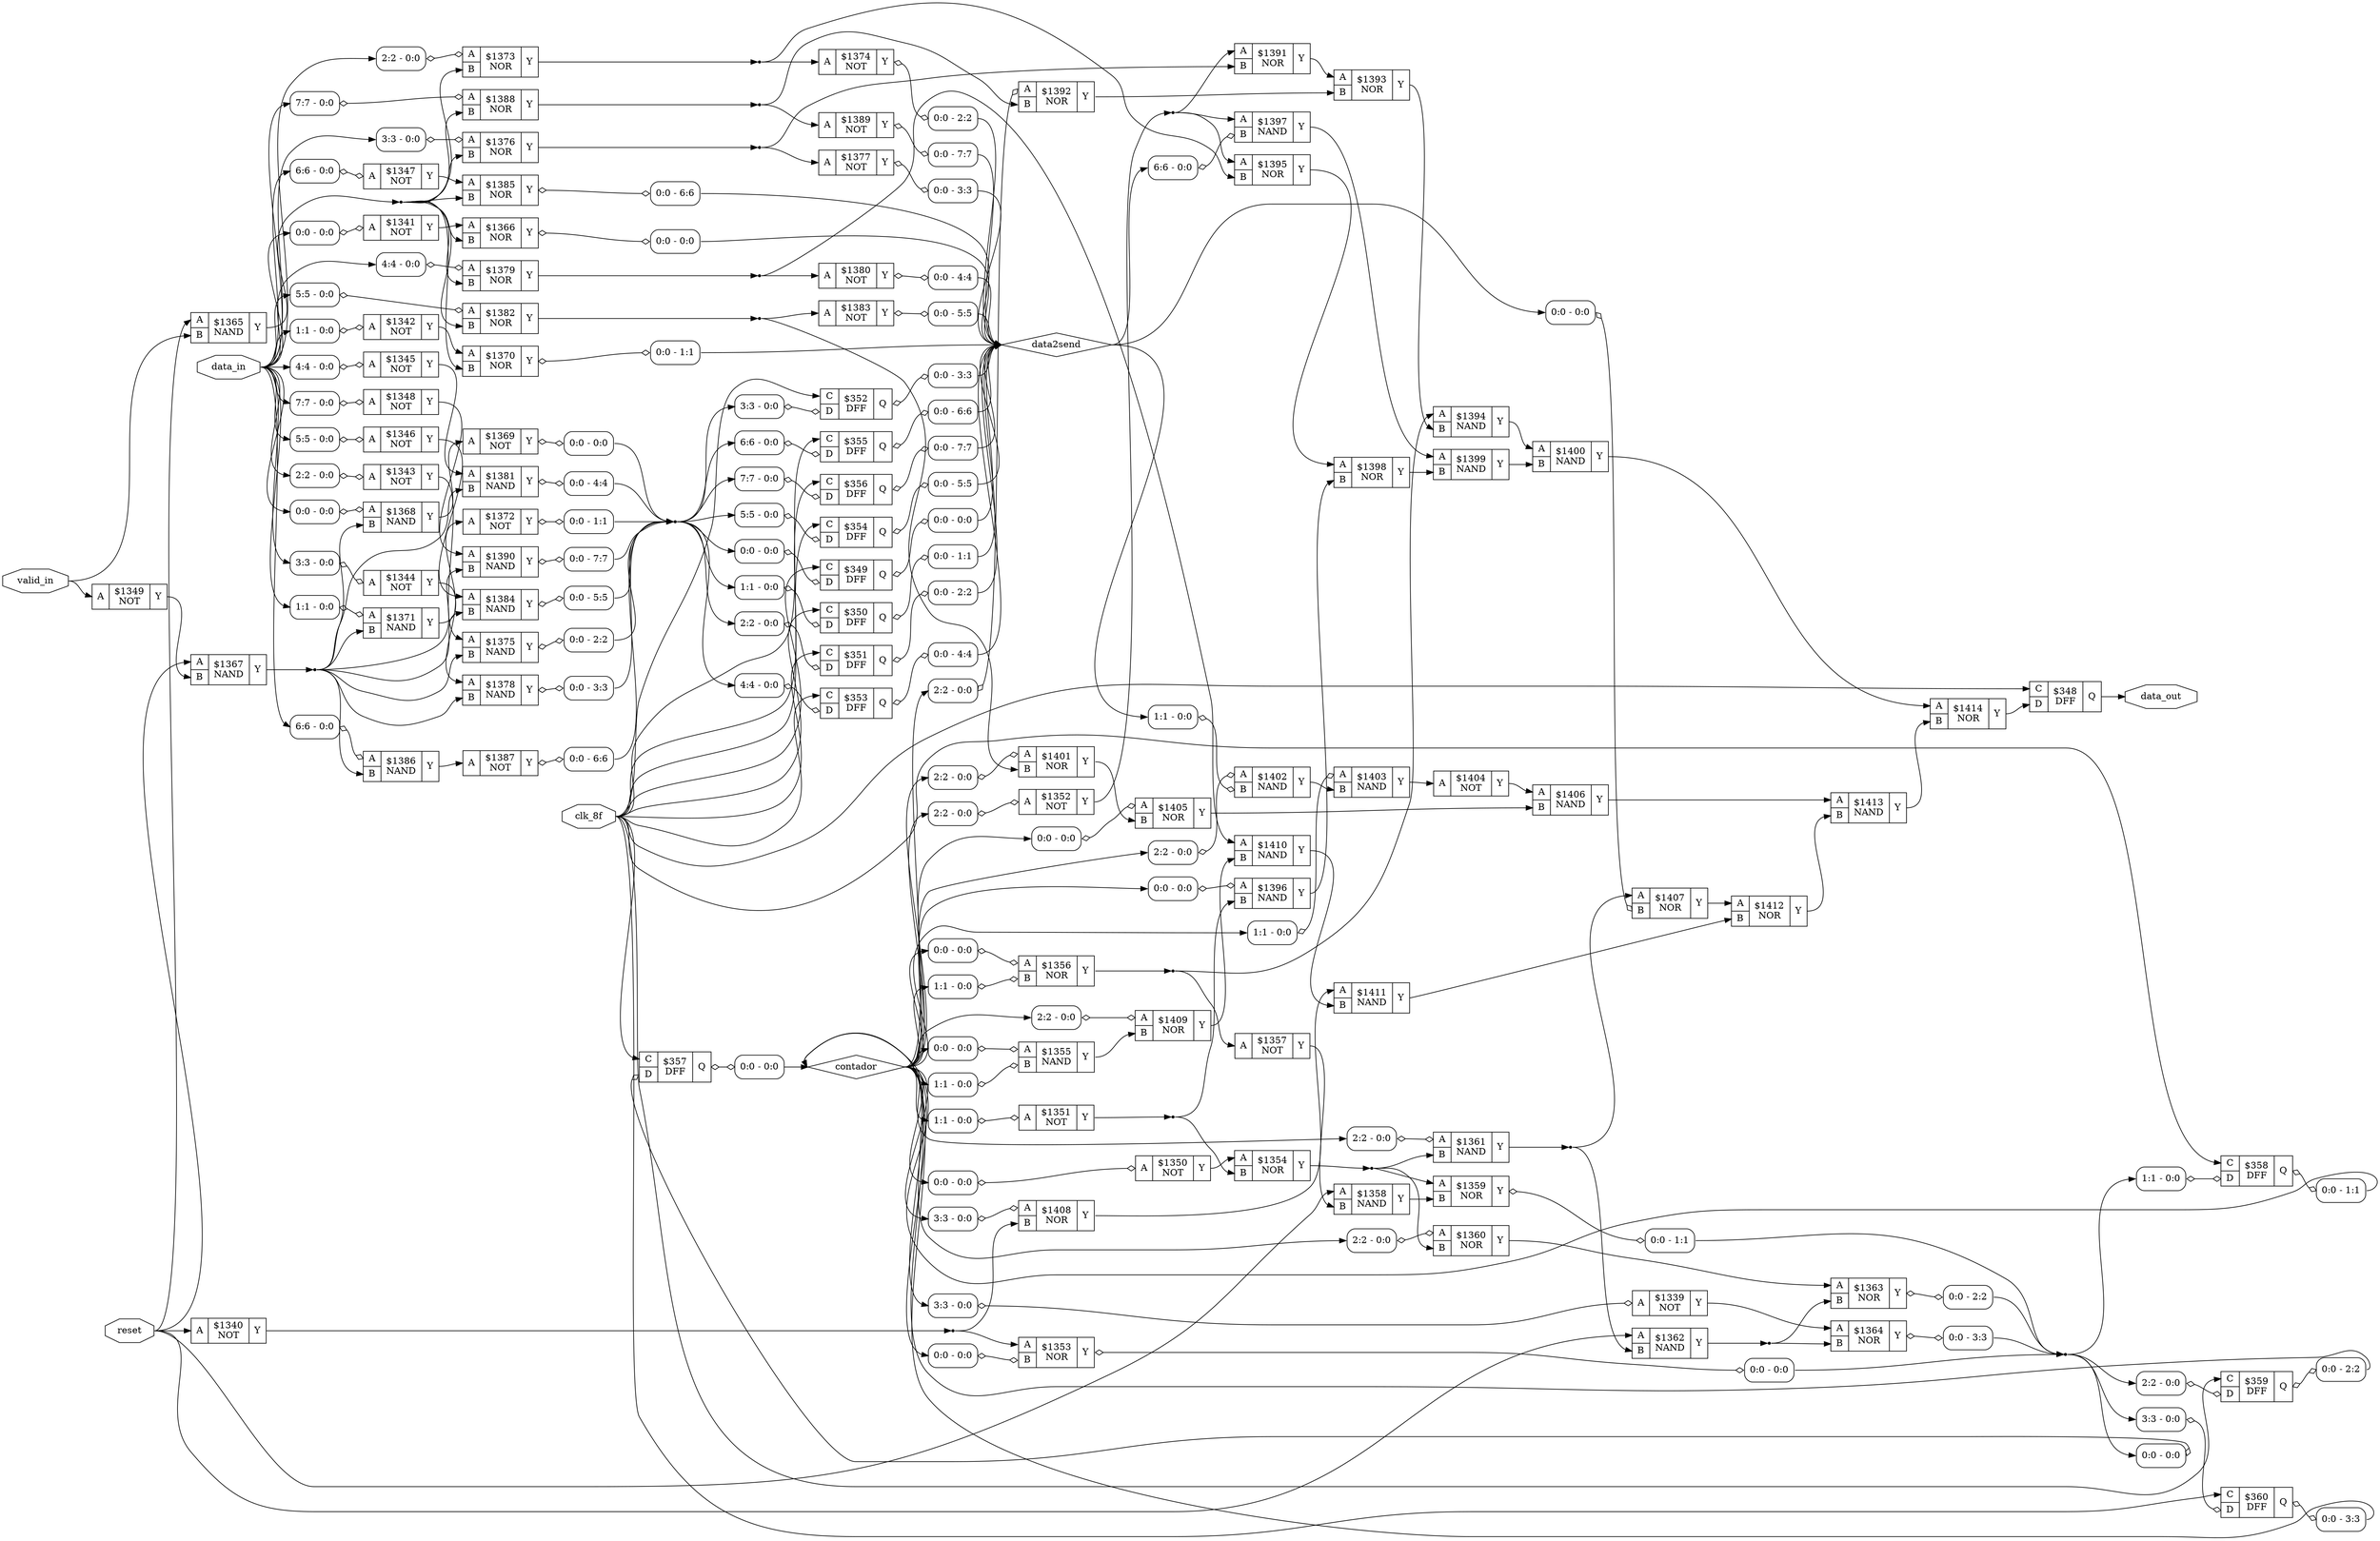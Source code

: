 digraph "partoserial" {
rankdir="LR";
remincross=true;
n59 [ shape=octagon, label="clk_8f", color="black", fontcolor="black" ];
n60 [ shape=diamond, label="contador", color="black", fontcolor="black" ];
n61 [ shape=diamond, label="data2send", color="black", fontcolor="black" ];
n62 [ shape=octagon, label="data_in", color="black", fontcolor="black" ];
n63 [ shape=octagon, label="data_out", color="black", fontcolor="black" ];
n64 [ shape=octagon, label="reset", color="black", fontcolor="black" ];
n65 [ shape=octagon, label="valid_in", color="black", fontcolor="black" ];
c68 [ shape=record, label="{{<p66> A}|$1339\nNOT|{<p67> Y}}" ];
x0 [ shape=record, style=rounded, label="<s0> 3:3 - 0:0 " ];
x0:e -> c68:p66:w [arrowhead=odiamond, arrowtail=odiamond, dir=both, color="black", label=""];
c69 [ shape=record, label="{{<p66> A}|$1340\nNOT|{<p67> Y}}" ];
c70 [ shape=record, label="{{<p66> A}|$1341\nNOT|{<p67> Y}}" ];
x1 [ shape=record, style=rounded, label="<s0> 0:0 - 0:0 " ];
x1:e -> c70:p66:w [arrowhead=odiamond, arrowtail=odiamond, dir=both, color="black", label=""];
c71 [ shape=record, label="{{<p66> A}|$1342\nNOT|{<p67> Y}}" ];
x2 [ shape=record, style=rounded, label="<s0> 1:1 - 0:0 " ];
x2:e -> c71:p66:w [arrowhead=odiamond, arrowtail=odiamond, dir=both, color="black", label=""];
c72 [ shape=record, label="{{<p66> A}|$1343\nNOT|{<p67> Y}}" ];
x3 [ shape=record, style=rounded, label="<s0> 2:2 - 0:0 " ];
x3:e -> c72:p66:w [arrowhead=odiamond, arrowtail=odiamond, dir=both, color="black", label=""];
c73 [ shape=record, label="{{<p66> A}|$1344\nNOT|{<p67> Y}}" ];
x4 [ shape=record, style=rounded, label="<s0> 3:3 - 0:0 " ];
x4:e -> c73:p66:w [arrowhead=odiamond, arrowtail=odiamond, dir=both, color="black", label=""];
c74 [ shape=record, label="{{<p66> A}|$1345\nNOT|{<p67> Y}}" ];
x5 [ shape=record, style=rounded, label="<s0> 4:4 - 0:0 " ];
x5:e -> c74:p66:w [arrowhead=odiamond, arrowtail=odiamond, dir=both, color="black", label=""];
c75 [ shape=record, label="{{<p66> A}|$1346\nNOT|{<p67> Y}}" ];
x6 [ shape=record, style=rounded, label="<s0> 5:5 - 0:0 " ];
x6:e -> c75:p66:w [arrowhead=odiamond, arrowtail=odiamond, dir=both, color="black", label=""];
c76 [ shape=record, label="{{<p66> A}|$1347\nNOT|{<p67> Y}}" ];
x7 [ shape=record, style=rounded, label="<s0> 6:6 - 0:0 " ];
x7:e -> c76:p66:w [arrowhead=odiamond, arrowtail=odiamond, dir=both, color="black", label=""];
c77 [ shape=record, label="{{<p66> A}|$1348\nNOT|{<p67> Y}}" ];
x8 [ shape=record, style=rounded, label="<s0> 7:7 - 0:0 " ];
x8:e -> c77:p66:w [arrowhead=odiamond, arrowtail=odiamond, dir=both, color="black", label=""];
c78 [ shape=record, label="{{<p66> A}|$1349\nNOT|{<p67> Y}}" ];
c79 [ shape=record, label="{{<p66> A}|$1350\nNOT|{<p67> Y}}" ];
x9 [ shape=record, style=rounded, label="<s0> 0:0 - 0:0 " ];
x9:e -> c79:p66:w [arrowhead=odiamond, arrowtail=odiamond, dir=both, color="black", label=""];
c80 [ shape=record, label="{{<p66> A}|$1351\nNOT|{<p67> Y}}" ];
x10 [ shape=record, style=rounded, label="<s0> 1:1 - 0:0 " ];
x10:e -> c80:p66:w [arrowhead=odiamond, arrowtail=odiamond, dir=both, color="black", label=""];
c81 [ shape=record, label="{{<p66> A}|$1352\nNOT|{<p67> Y}}" ];
x11 [ shape=record, style=rounded, label="<s0> 2:2 - 0:0 " ];
x11:e -> c81:p66:w [arrowhead=odiamond, arrowtail=odiamond, dir=both, color="black", label=""];
c83 [ shape=record, label="{{<p66> A|<p82> B}|$1353\nNOR|{<p67> Y}}" ];
x12 [ shape=record, style=rounded, label="<s0> 0:0 - 0:0 " ];
x12:e -> c83:p82:w [arrowhead=odiamond, arrowtail=odiamond, dir=both, color="black", label=""];
x13 [ shape=record, style=rounded, label="<s0> 0:0 - 0:0 " ];
c83:p67:e -> x13:w [arrowhead=odiamond, arrowtail=odiamond, dir=both, color="black", label=""];
c84 [ shape=record, label="{{<p66> A|<p82> B}|$1354\nNOR|{<p67> Y}}" ];
c85 [ shape=record, label="{{<p66> A|<p82> B}|$1355\nNAND|{<p67> Y}}" ];
x14 [ shape=record, style=rounded, label="<s0> 0:0 - 0:0 " ];
x14:e -> c85:p66:w [arrowhead=odiamond, arrowtail=odiamond, dir=both, color="black", label=""];
x15 [ shape=record, style=rounded, label="<s0> 1:1 - 0:0 " ];
x15:e -> c85:p82:w [arrowhead=odiamond, arrowtail=odiamond, dir=both, color="black", label=""];
c86 [ shape=record, label="{{<p66> A|<p82> B}|$1356\nNOR|{<p67> Y}}" ];
x16 [ shape=record, style=rounded, label="<s0> 0:0 - 0:0 " ];
x16:e -> c86:p66:w [arrowhead=odiamond, arrowtail=odiamond, dir=both, color="black", label=""];
x17 [ shape=record, style=rounded, label="<s0> 1:1 - 0:0 " ];
x17:e -> c86:p82:w [arrowhead=odiamond, arrowtail=odiamond, dir=both, color="black", label=""];
c87 [ shape=record, label="{{<p66> A}|$1357\nNOT|{<p67> Y}}" ];
c88 [ shape=record, label="{{<p66> A|<p82> B}|$1358\nNAND|{<p67> Y}}" ];
c89 [ shape=record, label="{{<p66> A|<p82> B}|$1359\nNOR|{<p67> Y}}" ];
x18 [ shape=record, style=rounded, label="<s0> 0:0 - 1:1 " ];
c89:p67:e -> x18:w [arrowhead=odiamond, arrowtail=odiamond, dir=both, color="black", label=""];
c90 [ shape=record, label="{{<p66> A|<p82> B}|$1360\nNOR|{<p67> Y}}" ];
x19 [ shape=record, style=rounded, label="<s0> 2:2 - 0:0 " ];
x19:e -> c90:p66:w [arrowhead=odiamond, arrowtail=odiamond, dir=both, color="black", label=""];
c91 [ shape=record, label="{{<p66> A|<p82> B}|$1361\nNAND|{<p67> Y}}" ];
x20 [ shape=record, style=rounded, label="<s0> 2:2 - 0:0 " ];
x20:e -> c91:p66:w [arrowhead=odiamond, arrowtail=odiamond, dir=both, color="black", label=""];
c92 [ shape=record, label="{{<p66> A|<p82> B}|$1362\nNAND|{<p67> Y}}" ];
c93 [ shape=record, label="{{<p66> A|<p82> B}|$1363\nNOR|{<p67> Y}}" ];
x21 [ shape=record, style=rounded, label="<s0> 0:0 - 2:2 " ];
c93:p67:e -> x21:w [arrowhead=odiamond, arrowtail=odiamond, dir=both, color="black", label=""];
c94 [ shape=record, label="{{<p66> A|<p82> B}|$1364\nNOR|{<p67> Y}}" ];
x22 [ shape=record, style=rounded, label="<s0> 0:0 - 3:3 " ];
c94:p67:e -> x22:w [arrowhead=odiamond, arrowtail=odiamond, dir=both, color="black", label=""];
c95 [ shape=record, label="{{<p66> A|<p82> B}|$1365\nNAND|{<p67> Y}}" ];
c96 [ shape=record, label="{{<p66> A|<p82> B}|$1366\nNOR|{<p67> Y}}" ];
x23 [ shape=record, style=rounded, label="<s0> 0:0 - 0:0 " ];
c96:p67:e -> x23:w [arrowhead=odiamond, arrowtail=odiamond, dir=both, color="black", label=""];
c97 [ shape=record, label="{{<p66> A|<p82> B}|$1367\nNAND|{<p67> Y}}" ];
c98 [ shape=record, label="{{<p66> A|<p82> B}|$1368\nNAND|{<p67> Y}}" ];
x24 [ shape=record, style=rounded, label="<s0> 0:0 - 0:0 " ];
x24:e -> c98:p66:w [arrowhead=odiamond, arrowtail=odiamond, dir=both, color="black", label=""];
c99 [ shape=record, label="{{<p66> A}|$1369\nNOT|{<p67> Y}}" ];
x25 [ shape=record, style=rounded, label="<s0> 0:0 - 0:0 " ];
c99:p67:e -> x25:w [arrowhead=odiamond, arrowtail=odiamond, dir=both, color="black", label=""];
c100 [ shape=record, label="{{<p66> A|<p82> B}|$1370\nNOR|{<p67> Y}}" ];
x26 [ shape=record, style=rounded, label="<s0> 0:0 - 1:1 " ];
c100:p67:e -> x26:w [arrowhead=odiamond, arrowtail=odiamond, dir=both, color="black", label=""];
c101 [ shape=record, label="{{<p66> A|<p82> B}|$1371\nNAND|{<p67> Y}}" ];
x27 [ shape=record, style=rounded, label="<s0> 1:1 - 0:0 " ];
x27:e -> c101:p66:w [arrowhead=odiamond, arrowtail=odiamond, dir=both, color="black", label=""];
c102 [ shape=record, label="{{<p66> A}|$1372\nNOT|{<p67> Y}}" ];
x28 [ shape=record, style=rounded, label="<s0> 0:0 - 1:1 " ];
c102:p67:e -> x28:w [arrowhead=odiamond, arrowtail=odiamond, dir=both, color="black", label=""];
c103 [ shape=record, label="{{<p66> A|<p82> B}|$1373\nNOR|{<p67> Y}}" ];
x29 [ shape=record, style=rounded, label="<s0> 2:2 - 0:0 " ];
x29:e -> c103:p66:w [arrowhead=odiamond, arrowtail=odiamond, dir=both, color="black", label=""];
c104 [ shape=record, label="{{<p66> A}|$1374\nNOT|{<p67> Y}}" ];
x30 [ shape=record, style=rounded, label="<s0> 0:0 - 2:2 " ];
c104:p67:e -> x30:w [arrowhead=odiamond, arrowtail=odiamond, dir=both, color="black", label=""];
c105 [ shape=record, label="{{<p66> A|<p82> B}|$1375\nNAND|{<p67> Y}}" ];
x31 [ shape=record, style=rounded, label="<s0> 0:0 - 2:2 " ];
c105:p67:e -> x31:w [arrowhead=odiamond, arrowtail=odiamond, dir=both, color="black", label=""];
c106 [ shape=record, label="{{<p66> A|<p82> B}|$1376\nNOR|{<p67> Y}}" ];
x32 [ shape=record, style=rounded, label="<s0> 3:3 - 0:0 " ];
x32:e -> c106:p66:w [arrowhead=odiamond, arrowtail=odiamond, dir=both, color="black", label=""];
c107 [ shape=record, label="{{<p66> A}|$1377\nNOT|{<p67> Y}}" ];
x33 [ shape=record, style=rounded, label="<s0> 0:0 - 3:3 " ];
c107:p67:e -> x33:w [arrowhead=odiamond, arrowtail=odiamond, dir=both, color="black", label=""];
c108 [ shape=record, label="{{<p66> A|<p82> B}|$1378\nNAND|{<p67> Y}}" ];
x34 [ shape=record, style=rounded, label="<s0> 0:0 - 3:3 " ];
c108:p67:e -> x34:w [arrowhead=odiamond, arrowtail=odiamond, dir=both, color="black", label=""];
c109 [ shape=record, label="{{<p66> A|<p82> B}|$1379\nNOR|{<p67> Y}}" ];
x35 [ shape=record, style=rounded, label="<s0> 4:4 - 0:0 " ];
x35:e -> c109:p66:w [arrowhead=odiamond, arrowtail=odiamond, dir=both, color="black", label=""];
c110 [ shape=record, label="{{<p66> A}|$1380\nNOT|{<p67> Y}}" ];
x36 [ shape=record, style=rounded, label="<s0> 0:0 - 4:4 " ];
c110:p67:e -> x36:w [arrowhead=odiamond, arrowtail=odiamond, dir=both, color="black", label=""];
c111 [ shape=record, label="{{<p66> A|<p82> B}|$1381\nNAND|{<p67> Y}}" ];
x37 [ shape=record, style=rounded, label="<s0> 0:0 - 4:4 " ];
c111:p67:e -> x37:w [arrowhead=odiamond, arrowtail=odiamond, dir=both, color="black", label=""];
c112 [ shape=record, label="{{<p66> A|<p82> B}|$1382\nNOR|{<p67> Y}}" ];
x38 [ shape=record, style=rounded, label="<s0> 5:5 - 0:0 " ];
x38:e -> c112:p66:w [arrowhead=odiamond, arrowtail=odiamond, dir=both, color="black", label=""];
c113 [ shape=record, label="{{<p66> A}|$1383\nNOT|{<p67> Y}}" ];
x39 [ shape=record, style=rounded, label="<s0> 0:0 - 5:5 " ];
c113:p67:e -> x39:w [arrowhead=odiamond, arrowtail=odiamond, dir=both, color="black", label=""];
c114 [ shape=record, label="{{<p66> A|<p82> B}|$1384\nNAND|{<p67> Y}}" ];
x40 [ shape=record, style=rounded, label="<s0> 0:0 - 5:5 " ];
c114:p67:e -> x40:w [arrowhead=odiamond, arrowtail=odiamond, dir=both, color="black", label=""];
c115 [ shape=record, label="{{<p66> A|<p82> B}|$1385\nNOR|{<p67> Y}}" ];
x41 [ shape=record, style=rounded, label="<s0> 0:0 - 6:6 " ];
c115:p67:e -> x41:w [arrowhead=odiamond, arrowtail=odiamond, dir=both, color="black", label=""];
c116 [ shape=record, label="{{<p66> A|<p82> B}|$1386\nNAND|{<p67> Y}}" ];
x42 [ shape=record, style=rounded, label="<s0> 6:6 - 0:0 " ];
x42:e -> c116:p66:w [arrowhead=odiamond, arrowtail=odiamond, dir=both, color="black", label=""];
c117 [ shape=record, label="{{<p66> A}|$1387\nNOT|{<p67> Y}}" ];
x43 [ shape=record, style=rounded, label="<s0> 0:0 - 6:6 " ];
c117:p67:e -> x43:w [arrowhead=odiamond, arrowtail=odiamond, dir=both, color="black", label=""];
c118 [ shape=record, label="{{<p66> A|<p82> B}|$1388\nNOR|{<p67> Y}}" ];
x44 [ shape=record, style=rounded, label="<s0> 7:7 - 0:0 " ];
x44:e -> c118:p66:w [arrowhead=odiamond, arrowtail=odiamond, dir=both, color="black", label=""];
c119 [ shape=record, label="{{<p66> A}|$1389\nNOT|{<p67> Y}}" ];
x45 [ shape=record, style=rounded, label="<s0> 0:0 - 7:7 " ];
c119:p67:e -> x45:w [arrowhead=odiamond, arrowtail=odiamond, dir=both, color="black", label=""];
c120 [ shape=record, label="{{<p66> A|<p82> B}|$1390\nNAND|{<p67> Y}}" ];
x46 [ shape=record, style=rounded, label="<s0> 0:0 - 7:7 " ];
c120:p67:e -> x46:w [arrowhead=odiamond, arrowtail=odiamond, dir=both, color="black", label=""];
c121 [ shape=record, label="{{<p66> A|<p82> B}|$1391\nNOR|{<p67> Y}}" ];
c122 [ shape=record, label="{{<p66> A|<p82> B}|$1392\nNOR|{<p67> Y}}" ];
x47 [ shape=record, style=rounded, label="<s0> 2:2 - 0:0 " ];
x47:e -> c122:p66:w [arrowhead=odiamond, arrowtail=odiamond, dir=both, color="black", label=""];
c123 [ shape=record, label="{{<p66> A|<p82> B}|$1393\nNOR|{<p67> Y}}" ];
c124 [ shape=record, label="{{<p66> A|<p82> B}|$1394\nNAND|{<p67> Y}}" ];
c125 [ shape=record, label="{{<p66> A|<p82> B}|$1395\nNOR|{<p67> Y}}" ];
c126 [ shape=record, label="{{<p66> A|<p82> B}|$1396\nNAND|{<p67> Y}}" ];
x48 [ shape=record, style=rounded, label="<s0> 0:0 - 0:0 " ];
x48:e -> c126:p66:w [arrowhead=odiamond, arrowtail=odiamond, dir=both, color="black", label=""];
c127 [ shape=record, label="{{<p66> A|<p82> B}|$1397\nNAND|{<p67> Y}}" ];
x49 [ shape=record, style=rounded, label="<s0> 6:6 - 0:0 " ];
x49:e -> c127:p82:w [arrowhead=odiamond, arrowtail=odiamond, dir=both, color="black", label=""];
c128 [ shape=record, label="{{<p66> A|<p82> B}|$1398\nNOR|{<p67> Y}}" ];
c129 [ shape=record, label="{{<p66> A|<p82> B}|$1399\nNAND|{<p67> Y}}" ];
c130 [ shape=record, label="{{<p66> A|<p82> B}|$1400\nNAND|{<p67> Y}}" ];
c131 [ shape=record, label="{{<p66> A|<p82> B}|$1401\nNOR|{<p67> Y}}" ];
x50 [ shape=record, style=rounded, label="<s0> 2:2 - 0:0 " ];
x50:e -> c131:p66:w [arrowhead=odiamond, arrowtail=odiamond, dir=both, color="black", label=""];
c132 [ shape=record, label="{{<p66> A|<p82> B}|$1402\nNAND|{<p67> Y}}" ];
x51 [ shape=record, style=rounded, label="<s0> 2:2 - 0:0 " ];
x51:e -> c132:p66:w [arrowhead=odiamond, arrowtail=odiamond, dir=both, color="black", label=""];
x52 [ shape=record, style=rounded, label="<s0> 1:1 - 0:0 " ];
x52:e -> c132:p82:w [arrowhead=odiamond, arrowtail=odiamond, dir=both, color="black", label=""];
c133 [ shape=record, label="{{<p66> A|<p82> B}|$1403\nNAND|{<p67> Y}}" ];
x53 [ shape=record, style=rounded, label="<s0> 1:1 - 0:0 " ];
x53:e -> c133:p66:w [arrowhead=odiamond, arrowtail=odiamond, dir=both, color="black", label=""];
c134 [ shape=record, label="{{<p66> A}|$1404\nNOT|{<p67> Y}}" ];
c135 [ shape=record, label="{{<p66> A|<p82> B}|$1405\nNOR|{<p67> Y}}" ];
x54 [ shape=record, style=rounded, label="<s0> 0:0 - 0:0 " ];
x54:e -> c135:p66:w [arrowhead=odiamond, arrowtail=odiamond, dir=both, color="black", label=""];
c136 [ shape=record, label="{{<p66> A|<p82> B}|$1406\nNAND|{<p67> Y}}" ];
c137 [ shape=record, label="{{<p66> A|<p82> B}|$1407\nNOR|{<p67> Y}}" ];
x55 [ shape=record, style=rounded, label="<s0> 0:0 - 0:0 " ];
x55:e -> c137:p82:w [arrowhead=odiamond, arrowtail=odiamond, dir=both, color="black", label=""];
c138 [ shape=record, label="{{<p66> A|<p82> B}|$1408\nNOR|{<p67> Y}}" ];
x56 [ shape=record, style=rounded, label="<s0> 3:3 - 0:0 " ];
x56:e -> c138:p66:w [arrowhead=odiamond, arrowtail=odiamond, dir=both, color="black", label=""];
c139 [ shape=record, label="{{<p66> A|<p82> B}|$1409\nNOR|{<p67> Y}}" ];
x57 [ shape=record, style=rounded, label="<s0> 2:2 - 0:0 " ];
x57:e -> c139:p66:w [arrowhead=odiamond, arrowtail=odiamond, dir=both, color="black", label=""];
c140 [ shape=record, label="{{<p66> A|<p82> B}|$1410\nNAND|{<p67> Y}}" ];
c141 [ shape=record, label="{{<p66> A|<p82> B}|$1411\nNAND|{<p67> Y}}" ];
c142 [ shape=record, label="{{<p66> A|<p82> B}|$1412\nNOR|{<p67> Y}}" ];
c143 [ shape=record, label="{{<p66> A|<p82> B}|$1413\nNAND|{<p67> Y}}" ];
c144 [ shape=record, label="{{<p66> A|<p82> B}|$1414\nNOR|{<p67> Y}}" ];
c148 [ shape=record, label="{{<p145> C|<p146> D}|$348\nDFF|{<p147> Q}}" ];
c149 [ shape=record, label="{{<p145> C|<p146> D}|$349\nDFF|{<p147> Q}}" ];
x58 [ shape=record, style=rounded, label="<s0> 0:0 - 0:0 " ];
x58:e -> c149:p146:w [arrowhead=odiamond, arrowtail=odiamond, dir=both, color="black", label=""];
x59 [ shape=record, style=rounded, label="<s0> 0:0 - 0:0 " ];
c149:p147:e -> x59:w [arrowhead=odiamond, arrowtail=odiamond, dir=both, color="black", label=""];
c150 [ shape=record, label="{{<p145> C|<p146> D}|$350\nDFF|{<p147> Q}}" ];
x60 [ shape=record, style=rounded, label="<s0> 1:1 - 0:0 " ];
x60:e -> c150:p146:w [arrowhead=odiamond, arrowtail=odiamond, dir=both, color="black", label=""];
x61 [ shape=record, style=rounded, label="<s0> 0:0 - 1:1 " ];
c150:p147:e -> x61:w [arrowhead=odiamond, arrowtail=odiamond, dir=both, color="black", label=""];
c151 [ shape=record, label="{{<p145> C|<p146> D}|$351\nDFF|{<p147> Q}}" ];
x62 [ shape=record, style=rounded, label="<s0> 2:2 - 0:0 " ];
x62:e -> c151:p146:w [arrowhead=odiamond, arrowtail=odiamond, dir=both, color="black", label=""];
x63 [ shape=record, style=rounded, label="<s0> 0:0 - 2:2 " ];
c151:p147:e -> x63:w [arrowhead=odiamond, arrowtail=odiamond, dir=both, color="black", label=""];
c152 [ shape=record, label="{{<p145> C|<p146> D}|$352\nDFF|{<p147> Q}}" ];
x64 [ shape=record, style=rounded, label="<s0> 3:3 - 0:0 " ];
x64:e -> c152:p146:w [arrowhead=odiamond, arrowtail=odiamond, dir=both, color="black", label=""];
x65 [ shape=record, style=rounded, label="<s0> 0:0 - 3:3 " ];
c152:p147:e -> x65:w [arrowhead=odiamond, arrowtail=odiamond, dir=both, color="black", label=""];
c153 [ shape=record, label="{{<p145> C|<p146> D}|$353\nDFF|{<p147> Q}}" ];
x66 [ shape=record, style=rounded, label="<s0> 4:4 - 0:0 " ];
x66:e -> c153:p146:w [arrowhead=odiamond, arrowtail=odiamond, dir=both, color="black", label=""];
x67 [ shape=record, style=rounded, label="<s0> 0:0 - 4:4 " ];
c153:p147:e -> x67:w [arrowhead=odiamond, arrowtail=odiamond, dir=both, color="black", label=""];
c154 [ shape=record, label="{{<p145> C|<p146> D}|$354\nDFF|{<p147> Q}}" ];
x68 [ shape=record, style=rounded, label="<s0> 5:5 - 0:0 " ];
x68:e -> c154:p146:w [arrowhead=odiamond, arrowtail=odiamond, dir=both, color="black", label=""];
x69 [ shape=record, style=rounded, label="<s0> 0:0 - 5:5 " ];
c154:p147:e -> x69:w [arrowhead=odiamond, arrowtail=odiamond, dir=both, color="black", label=""];
c155 [ shape=record, label="{{<p145> C|<p146> D}|$355\nDFF|{<p147> Q}}" ];
x70 [ shape=record, style=rounded, label="<s0> 6:6 - 0:0 " ];
x70:e -> c155:p146:w [arrowhead=odiamond, arrowtail=odiamond, dir=both, color="black", label=""];
x71 [ shape=record, style=rounded, label="<s0> 0:0 - 6:6 " ];
c155:p147:e -> x71:w [arrowhead=odiamond, arrowtail=odiamond, dir=both, color="black", label=""];
c156 [ shape=record, label="{{<p145> C|<p146> D}|$356\nDFF|{<p147> Q}}" ];
x72 [ shape=record, style=rounded, label="<s0> 7:7 - 0:0 " ];
x72:e -> c156:p146:w [arrowhead=odiamond, arrowtail=odiamond, dir=both, color="black", label=""];
x73 [ shape=record, style=rounded, label="<s0> 0:0 - 7:7 " ];
c156:p147:e -> x73:w [arrowhead=odiamond, arrowtail=odiamond, dir=both, color="black", label=""];
c157 [ shape=record, label="{{<p145> C|<p146> D}|$357\nDFF|{<p147> Q}}" ];
x74 [ shape=record, style=rounded, label="<s0> 0:0 - 0:0 " ];
x74:e -> c157:p146:w [arrowhead=odiamond, arrowtail=odiamond, dir=both, color="black", label=""];
x75 [ shape=record, style=rounded, label="<s0> 0:0 - 0:0 " ];
c157:p147:e -> x75:w [arrowhead=odiamond, arrowtail=odiamond, dir=both, color="black", label=""];
c158 [ shape=record, label="{{<p145> C|<p146> D}|$358\nDFF|{<p147> Q}}" ];
x76 [ shape=record, style=rounded, label="<s0> 1:1 - 0:0 " ];
x76:e -> c158:p146:w [arrowhead=odiamond, arrowtail=odiamond, dir=both, color="black", label=""];
x77 [ shape=record, style=rounded, label="<s0> 0:0 - 1:1 " ];
c158:p147:e -> x77:w [arrowhead=odiamond, arrowtail=odiamond, dir=both, color="black", label=""];
c159 [ shape=record, label="{{<p145> C|<p146> D}|$359\nDFF|{<p147> Q}}" ];
x78 [ shape=record, style=rounded, label="<s0> 2:2 - 0:0 " ];
x78:e -> c159:p146:w [arrowhead=odiamond, arrowtail=odiamond, dir=both, color="black", label=""];
x79 [ shape=record, style=rounded, label="<s0> 0:0 - 2:2 " ];
c159:p147:e -> x79:w [arrowhead=odiamond, arrowtail=odiamond, dir=both, color="black", label=""];
c160 [ shape=record, label="{{<p145> C|<p146> D}|$360\nDFF|{<p147> Q}}" ];
x80 [ shape=record, style=rounded, label="<s0> 3:3 - 0:0 " ];
x80:e -> c160:p146:w [arrowhead=odiamond, arrowtail=odiamond, dir=both, color="black", label=""];
x81 [ shape=record, style=rounded, label="<s0> 0:0 - 3:3 " ];
c160:p147:e -> x81:w [arrowhead=odiamond, arrowtail=odiamond, dir=both, color="black", label=""];
n1 [ shape=point ];
x13:s0:e -> n1:w [color="black", label=""];
x18:s0:e -> n1:w [color="black", label=""];
x21:s0:e -> n1:w [color="black", label=""];
x22:s0:e -> n1:w [color="black", label=""];
n1:e -> x74:s0:w [color="black", label=""];
n1:e -> x76:s0:w [color="black", label=""];
n1:e -> x78:s0:w [color="black", label=""];
n1:e -> x80:s0:w [color="black", label=""];
c139:p67:e -> c140:p82:w [color="black", label=""];
c140:p67:e -> c141:p82:w [color="black", label=""];
c141:p67:e -> c142:p82:w [color="black", label=""];
c142:p67:e -> c143:p82:w [color="black", label=""];
c143:p67:e -> c144:p82:w [color="black", label=""];
c68:p67:e -> c94:p66:w [color="black", label=""];
n16 [ shape=point ];
c69:p67:e -> n16:w [color="black", label=""];
n16:e -> c138:p82:w [color="black", label=""];
n16:e -> c83:p66:w [color="black", label=""];
c70:p67:e -> c96:p66:w [color="black", label=""];
c71:p67:e -> c100:p66:w [color="black", label=""];
c72:p67:e -> c105:p66:w [color="black", label=""];
c144:p67:e -> c148:p146:w [color="black", label=""];
c73:p67:e -> c108:p66:w [color="black", label=""];
c74:p67:e -> c111:p66:w [color="black", label=""];
c75:p67:e -> c114:p66:w [color="black", label=""];
c76:p67:e -> c115:p66:w [color="black", label=""];
c77:p67:e -> c120:p66:w [color="black", label=""];
c78:p67:e -> c97:p82:w [color="black", label=""];
c79:p67:e -> c84:p66:w [color="black", label=""];
n27 [ shape=point ];
c80:p67:e -> n27:w [color="black", label=""];
n27:e -> c126:p82:w [color="black", label=""];
n27:e -> c84:p82:w [color="black", label=""];
n28 [ shape=point ];
c81:p67:e -> n28:w [color="black", label=""];
n28:e -> c121:p66:w [color="black", label=""];
n28:e -> c125:p66:w [color="black", label=""];
n28:e -> c127:p66:w [color="black", label=""];
n29 [ shape=point ];
c84:p67:e -> n29:w [color="black", label=""];
n29:e -> c89:p66:w [color="black", label=""];
n29:e -> c90:p82:w [color="black", label=""];
n29:e -> c91:p82:w [color="black", label=""];
n3 [ shape=point ];
x25:s0:e -> n3:w [color="black", label=""];
x28:s0:e -> n3:w [color="black", label=""];
x31:s0:e -> n3:w [color="black", label=""];
x34:s0:e -> n3:w [color="black", label=""];
x37:s0:e -> n3:w [color="black", label=""];
x40:s0:e -> n3:w [color="black", label=""];
x43:s0:e -> n3:w [color="black", label=""];
x46:s0:e -> n3:w [color="black", label=""];
n3:e -> x58:s0:w [color="black", label=""];
n3:e -> x60:s0:w [color="black", label=""];
n3:e -> x62:s0:w [color="black", label=""];
n3:e -> x64:s0:w [color="black", label=""];
n3:e -> x66:s0:w [color="black", label=""];
n3:e -> x68:s0:w [color="black", label=""];
n3:e -> x70:s0:w [color="black", label=""];
n3:e -> x72:s0:w [color="black", label=""];
c85:p67:e -> c139:p82:w [color="black", label=""];
n31 [ shape=point ];
c86:p67:e -> n31:w [color="black", label=""];
n31:e -> c124:p66:w [color="black", label=""];
n31:e -> c87:p66:w [color="black", label=""];
c87:p67:e -> c88:p82:w [color="black", label=""];
c88:p67:e -> c89:p82:w [color="black", label=""];
c90:p67:e -> c93:p66:w [color="black", label=""];
n35 [ shape=point ];
c91:p67:e -> n35:w [color="black", label=""];
n35:e -> c137:p66:w [color="black", label=""];
n35:e -> c92:p82:w [color="black", label=""];
n36 [ shape=point ];
c92:p67:e -> n36:w [color="black", label=""];
n36:e -> c93:p82:w [color="black", label=""];
n36:e -> c94:p82:w [color="black", label=""];
n37 [ shape=point ];
c95:p67:e -> n37:w [color="black", label=""];
n37:e -> c100:p82:w [color="black", label=""];
n37:e -> c103:p82:w [color="black", label=""];
n37:e -> c106:p82:w [color="black", label=""];
n37:e -> c109:p82:w [color="black", label=""];
n37:e -> c112:p82:w [color="black", label=""];
n37:e -> c115:p82:w [color="black", label=""];
n37:e -> c118:p82:w [color="black", label=""];
n37:e -> c96:p82:w [color="black", label=""];
n38 [ shape=point ];
c97:p67:e -> n38:w [color="black", label=""];
n38:e -> c101:p82:w [color="black", label=""];
n38:e -> c105:p82:w [color="black", label=""];
n38:e -> c108:p82:w [color="black", label=""];
n38:e -> c111:p82:w [color="black", label=""];
n38:e -> c114:p82:w [color="black", label=""];
n38:e -> c116:p82:w [color="black", label=""];
n38:e -> c120:p82:w [color="black", label=""];
n38:e -> c98:p82:w [color="black", label=""];
c98:p67:e -> c99:p66:w [color="black", label=""];
c133:p67:e -> c134:p66:w [color="black", label=""];
c101:p67:e -> c102:p66:w [color="black", label=""];
n41 [ shape=point ];
c103:p67:e -> n41:w [color="black", label=""];
n41:e -> c104:p66:w [color="black", label=""];
n41:e -> c125:p82:w [color="black", label=""];
n42 [ shape=point ];
c106:p67:e -> n42:w [color="black", label=""];
n42:e -> c107:p66:w [color="black", label=""];
n42:e -> c121:p82:w [color="black", label=""];
n43 [ shape=point ];
c109:p67:e -> n43:w [color="black", label=""];
n43:e -> c110:p66:w [color="black", label=""];
n43:e -> c140:p66:w [color="black", label=""];
n44 [ shape=point ];
c112:p67:e -> n44:w [color="black", label=""];
n44:e -> c113:p66:w [color="black", label=""];
n44:e -> c131:p82:w [color="black", label=""];
c116:p67:e -> c117:p66:w [color="black", label=""];
n46 [ shape=point ];
c118:p67:e -> n46:w [color="black", label=""];
n46:e -> c119:p66:w [color="black", label=""];
n46:e -> c122:p82:w [color="black", label=""];
c121:p67:e -> c123:p66:w [color="black", label=""];
c122:p67:e -> c123:p82:w [color="black", label=""];
c123:p67:e -> c124:p82:w [color="black", label=""];
c134:p67:e -> c136:p66:w [color="black", label=""];
c124:p67:e -> c130:p66:w [color="black", label=""];
c125:p67:e -> c128:p66:w [color="black", label=""];
c126:p67:e -> c128:p82:w [color="black", label=""];
c127:p67:e -> c129:p66:w [color="black", label=""];
c128:p67:e -> c129:p82:w [color="black", label=""];
c129:p67:e -> c130:p82:w [color="black", label=""];
c130:p67:e -> c144:p66:w [color="black", label=""];
c131:p67:e -> c135:p82:w [color="black", label=""];
c132:p67:e -> c133:p82:w [color="black", label=""];
n59:e -> c148:p145:w [color="black", label=""];
n59:e -> c149:p145:w [color="black", label=""];
n59:e -> c150:p145:w [color="black", label=""];
n59:e -> c151:p145:w [color="black", label=""];
n59:e -> c152:p145:w [color="black", label=""];
n59:e -> c153:p145:w [color="black", label=""];
n59:e -> c154:p145:w [color="black", label=""];
n59:e -> c155:p145:w [color="black", label=""];
n59:e -> c156:p145:w [color="black", label=""];
n59:e -> c157:p145:w [color="black", label=""];
n59:e -> c158:p145:w [color="black", label=""];
n59:e -> c159:p145:w [color="black", label=""];
n59:e -> c160:p145:w [color="black", label=""];
c135:p67:e -> c136:p82:w [color="black", label=""];
x75:s0:e -> n60:w [color="black", label=""];
x77:s0:e -> n60:w [color="black", label=""];
x79:s0:e -> n60:w [color="black", label=""];
x81:s0:e -> n60:w [color="black", label=""];
n60:e -> x0:s0:w [color="black", label=""];
n60:e -> x10:s0:w [color="black", label=""];
n60:e -> x11:s0:w [color="black", label=""];
n60:e -> x12:s0:w [color="black", label=""];
n60:e -> x14:s0:w [color="black", label=""];
n60:e -> x15:s0:w [color="black", label=""];
n60:e -> x16:s0:w [color="black", label=""];
n60:e -> x17:s0:w [color="black", label=""];
n60:e -> x19:s0:w [color="black", label=""];
n60:e -> x20:s0:w [color="black", label=""];
n60:e -> x47:s0:w [color="black", label=""];
n60:e -> x48:s0:w [color="black", label=""];
n60:e -> x50:s0:w [color="black", label=""];
n60:e -> x51:s0:w [color="black", label=""];
n60:e -> x53:s0:w [color="black", label=""];
n60:e -> x54:s0:w [color="black", label=""];
n60:e -> x56:s0:w [color="black", label=""];
n60:e -> x57:s0:w [color="black", label=""];
n60:e -> x9:s0:w [color="black", label=""];
x23:s0:e -> n61:w [color="black", label=""];
x26:s0:e -> n61:w [color="black", label=""];
x30:s0:e -> n61:w [color="black", label=""];
x33:s0:e -> n61:w [color="black", label=""];
x36:s0:e -> n61:w [color="black", label=""];
x39:s0:e -> n61:w [color="black", label=""];
x41:s0:e -> n61:w [color="black", label=""];
x45:s0:e -> n61:w [color="black", label=""];
x59:s0:e -> n61:w [color="black", label=""];
x61:s0:e -> n61:w [color="black", label=""];
x63:s0:e -> n61:w [color="black", label=""];
x65:s0:e -> n61:w [color="black", label=""];
x67:s0:e -> n61:w [color="black", label=""];
x69:s0:e -> n61:w [color="black", label=""];
x71:s0:e -> n61:w [color="black", label=""];
x73:s0:e -> n61:w [color="black", label=""];
n61:e -> x49:s0:w [color="black", label=""];
n61:e -> x52:s0:w [color="black", label=""];
n61:e -> x55:s0:w [color="black", label=""];
n62:e -> x1:s0:w [color="black", label=""];
n62:e -> x24:s0:w [color="black", label=""];
n62:e -> x27:s0:w [color="black", label=""];
n62:e -> x29:s0:w [color="black", label=""];
n62:e -> x2:s0:w [color="black", label=""];
n62:e -> x32:s0:w [color="black", label=""];
n62:e -> x35:s0:w [color="black", label=""];
n62:e -> x38:s0:w [color="black", label=""];
n62:e -> x3:s0:w [color="black", label=""];
n62:e -> x42:s0:w [color="black", label=""];
n62:e -> x44:s0:w [color="black", label=""];
n62:e -> x4:s0:w [color="black", label=""];
n62:e -> x5:s0:w [color="black", label=""];
n62:e -> x6:s0:w [color="black", label=""];
n62:e -> x7:s0:w [color="black", label=""];
n62:e -> x8:s0:w [color="black", label=""];
c148:p147:e -> n63:w [color="black", label=""];
n64:e -> c69:p66:w [color="black", label=""];
n64:e -> c88:p66:w [color="black", label=""];
n64:e -> c92:p66:w [color="black", label=""];
n64:e -> c95:p66:w [color="black", label=""];
n64:e -> c97:p66:w [color="black", label=""];
n65:e -> c78:p66:w [color="black", label=""];
n65:e -> c95:p82:w [color="black", label=""];
c136:p67:e -> c143:p66:w [color="black", label=""];
c137:p67:e -> c142:p66:w [color="black", label=""];
c138:p67:e -> c141:p66:w [color="black", label=""];
}
